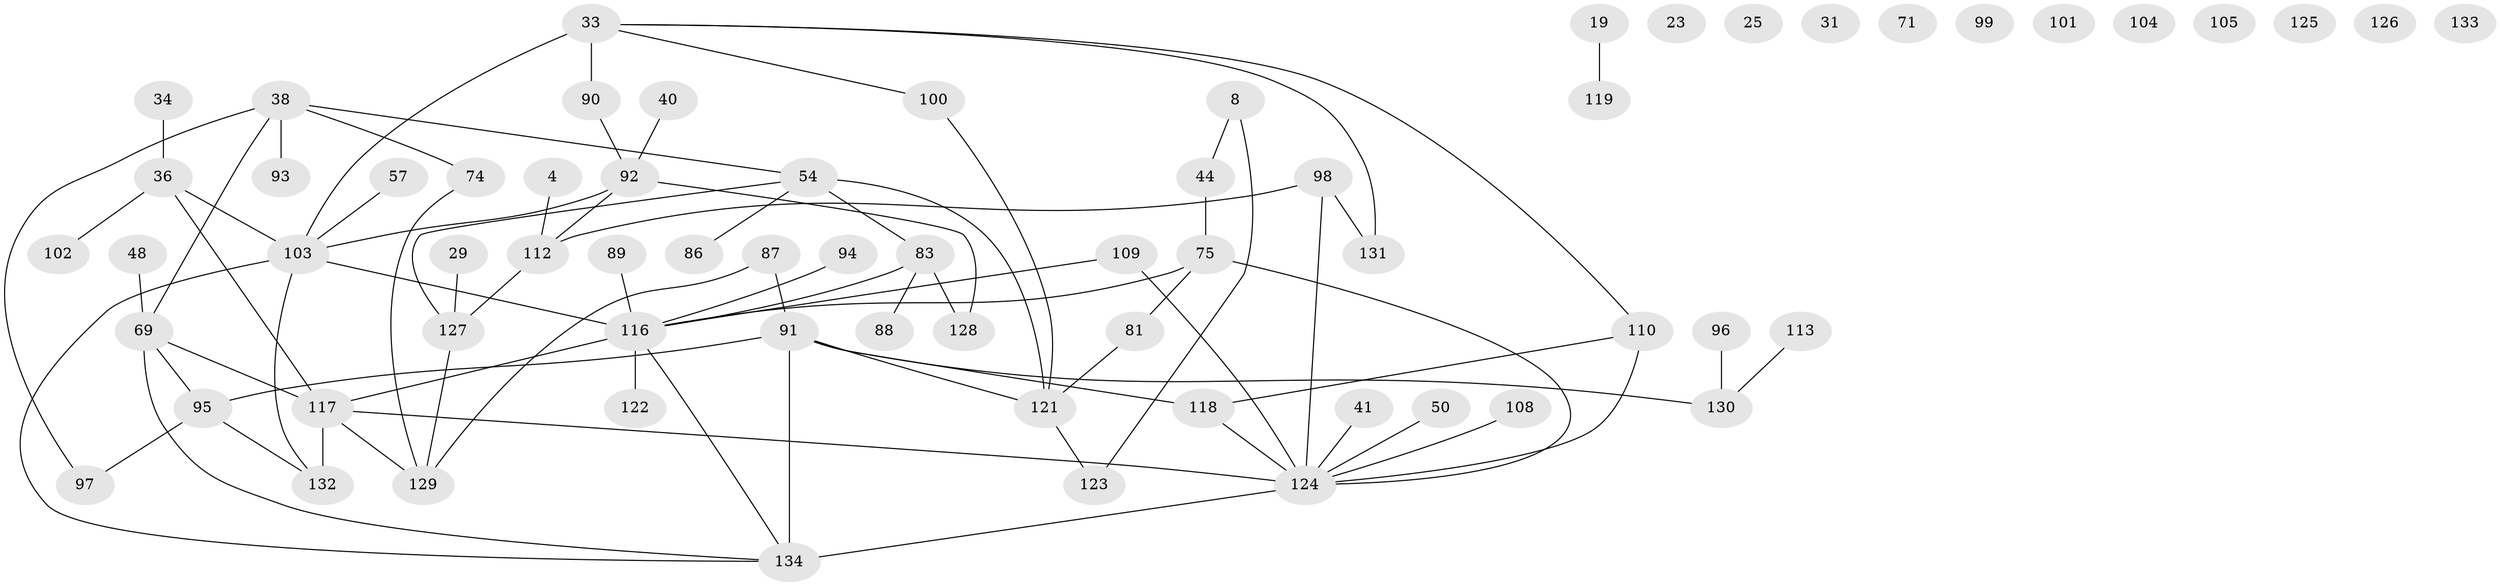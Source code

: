 // original degree distribution, {4: 0.11194029850746269, 1: 0.23880597014925373, 2: 0.26119402985074625, 6: 0.03731343283582089, 3: 0.17164179104477612, 7: 0.007462686567164179, 5: 0.08955223880597014, 0: 0.08208955223880597}
// Generated by graph-tools (version 1.1) at 2025/39/03/09/25 04:39:42]
// undirected, 67 vertices, 80 edges
graph export_dot {
graph [start="1"]
  node [color=gray90,style=filled];
  4;
  8;
  19;
  23;
  25;
  29;
  31;
  33 [super="+3+13"];
  34;
  36;
  38 [super="+10"];
  40;
  41;
  44;
  48;
  50;
  54 [super="+52"];
  57;
  69 [super="+32+42"];
  71;
  74;
  75 [super="+47+17"];
  81;
  83;
  86;
  87 [super="+70"];
  88;
  89 [super="+21"];
  90 [super="+55+63+56"];
  91 [super="+51+58+73+72+76"];
  92 [super="+68"];
  93;
  94;
  95 [super="+26+79"];
  96;
  97;
  98 [super="+61"];
  99;
  100;
  101;
  102;
  103 [super="+67+84+20+59"];
  104;
  105;
  108;
  109 [super="+46"];
  110 [super="+80"];
  112 [super="+12"];
  113 [super="+5"];
  116 [super="+82"];
  117 [super="+45+114"];
  118;
  119;
  121 [super="+37"];
  122;
  123;
  124 [super="+66+115+120"];
  125;
  126;
  127;
  128;
  129;
  130;
  131;
  132 [super="+111+78"];
  133;
  134 [super="+85+107"];
  4 -- 112;
  8 -- 44;
  8 -- 123;
  19 -- 119;
  29 -- 127;
  33 -- 90;
  33 -- 110;
  33 -- 131;
  33 -- 100;
  33 -- 103 [weight=3];
  34 -- 36;
  36 -- 102;
  36 -- 117;
  36 -- 103;
  38 -- 69;
  38 -- 93;
  38 -- 97;
  38 -- 74;
  38 -- 54;
  40 -- 92;
  41 -- 124;
  44 -- 75;
  48 -- 69;
  50 -- 124;
  54 -- 83;
  54 -- 121 [weight=2];
  54 -- 86;
  54 -- 127;
  57 -- 103;
  69 -- 117 [weight=2];
  69 -- 95;
  69 -- 134;
  74 -- 129;
  75 -- 81;
  75 -- 116 [weight=2];
  75 -- 124 [weight=2];
  81 -- 121;
  83 -- 88;
  83 -- 116;
  83 -- 128;
  87 -- 91;
  87 -- 129;
  89 -- 116 [weight=2];
  90 -- 92;
  91 -- 130;
  91 -- 118;
  91 -- 134 [weight=2];
  91 -- 121;
  91 -- 95;
  92 -- 103;
  92 -- 112 [weight=2];
  92 -- 128;
  94 -- 116;
  95 -- 97;
  95 -- 132;
  96 -- 130;
  98 -- 112;
  98 -- 131;
  98 -- 124 [weight=2];
  100 -- 121;
  103 -- 132;
  103 -- 116 [weight=2];
  103 -- 134 [weight=2];
  108 -- 124;
  109 -- 116;
  109 -- 124;
  110 -- 118;
  110 -- 124;
  112 -- 127;
  113 -- 130;
  116 -- 134;
  116 -- 117 [weight=2];
  116 -- 122;
  117 -- 129;
  117 -- 132 [weight=3];
  117 -- 124;
  118 -- 124;
  121 -- 123;
  124 -- 134 [weight=3];
  127 -- 129;
}

